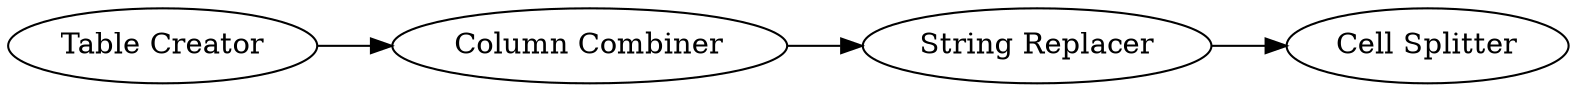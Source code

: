 digraph {
	6 -> 7
	5 -> 6
	3 -> 5
	5 [label="Column Combiner"]
	7 [label="Cell Splitter"]
	3 [label="Table Creator"]
	6 [label="String Replacer"]
	rankdir=LR
}
